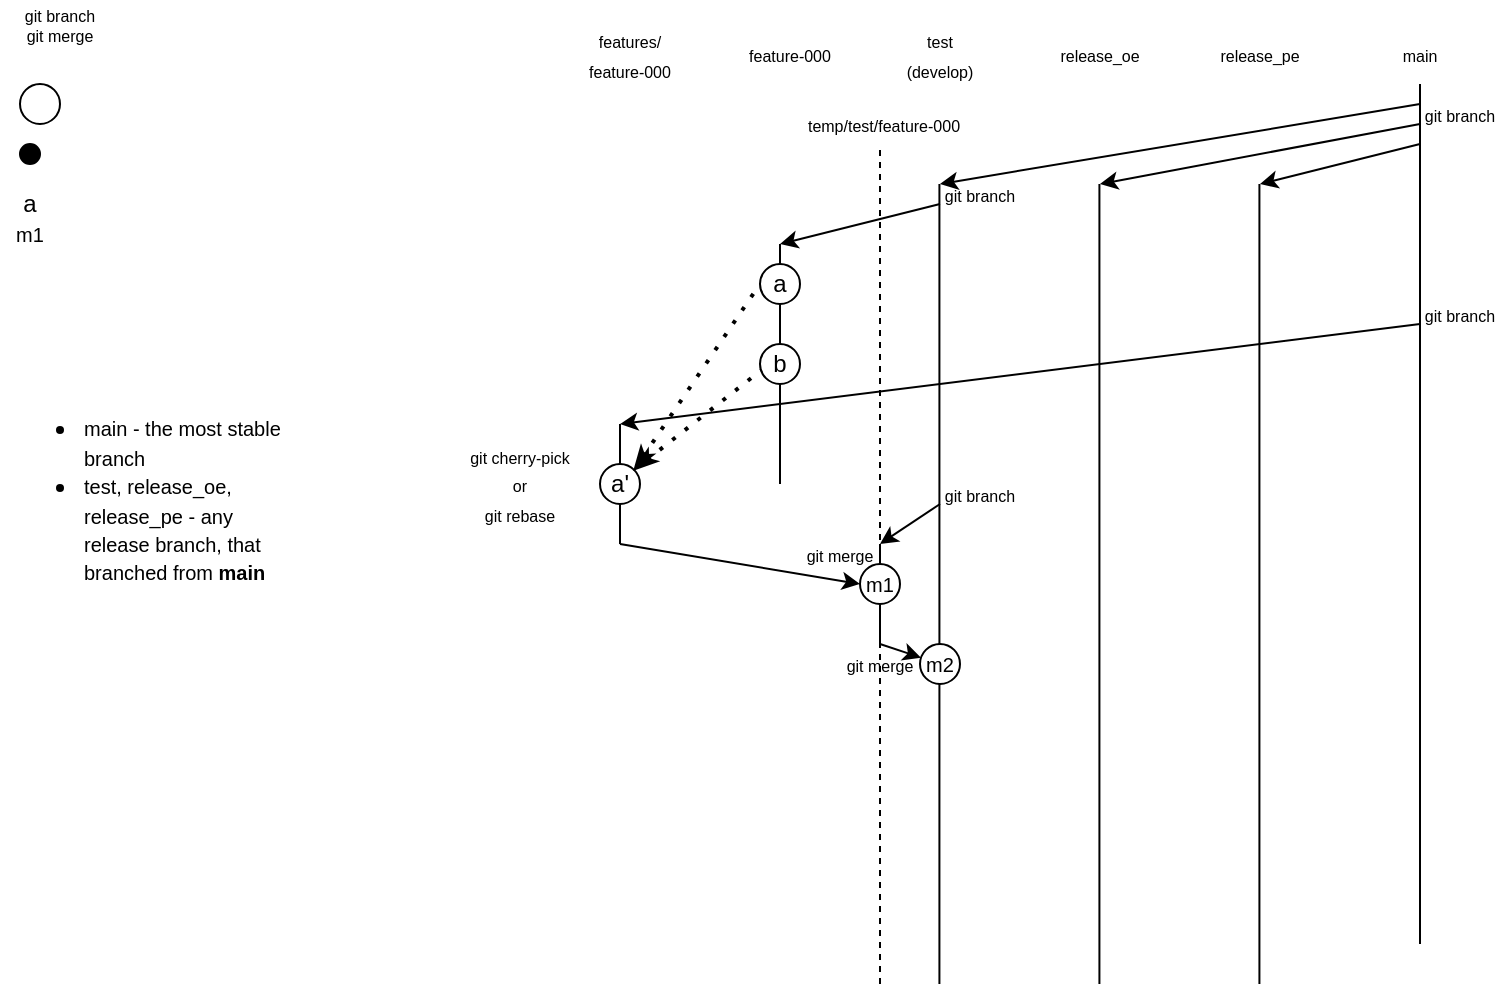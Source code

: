 <mxfile version="24.7.16">
  <diagram name="Страница — 1" id="w-v3uZHT-PmhJ25dNYRP">
    <mxGraphModel dx="1158" dy="644" grid="1" gridSize="10" guides="1" tooltips="1" connect="1" arrows="1" fold="1" page="1" pageScale="1" pageWidth="827" pageHeight="1169" math="0" shadow="0">
      <root>
        <mxCell id="0" />
        <mxCell id="1" parent="0" />
        <mxCell id="bX7_wVVaBSQ1lEUmstR0-61" value="" style="endArrow=none;dashed=1;html=1;rounded=0;" edge="1" parent="1">
          <mxGeometry width="50" height="50" relative="1" as="geometry">
            <mxPoint x="450" y="500" as="sourcePoint" />
            <mxPoint x="450" y="80" as="targetPoint" />
          </mxGeometry>
        </mxCell>
        <mxCell id="bX7_wVVaBSQ1lEUmstR0-1" value="" style="endArrow=none;html=1;rounded=0;" edge="1" parent="1">
          <mxGeometry width="50" height="50" relative="1" as="geometry">
            <mxPoint x="479.71" y="500" as="sourcePoint" />
            <mxPoint x="479.71" y="100" as="targetPoint" />
          </mxGeometry>
        </mxCell>
        <mxCell id="bX7_wVVaBSQ1lEUmstR0-2" value="" style="endArrow=none;html=1;rounded=0;" edge="1" parent="1">
          <mxGeometry width="50" height="50" relative="1" as="geometry">
            <mxPoint x="559.71" y="500" as="sourcePoint" />
            <mxPoint x="559.71" y="100" as="targetPoint" />
          </mxGeometry>
        </mxCell>
        <mxCell id="bX7_wVVaBSQ1lEUmstR0-3" value="" style="endArrow=none;html=1;rounded=0;" edge="1" parent="1">
          <mxGeometry width="50" height="50" relative="1" as="geometry">
            <mxPoint x="720" y="480" as="sourcePoint" />
            <mxPoint x="720" y="50" as="targetPoint" />
          </mxGeometry>
        </mxCell>
        <mxCell id="bX7_wVVaBSQ1lEUmstR0-4" value="&lt;font style=&quot;font-size: 8px;&quot;&gt;release_pe&lt;/font&gt;" style="text;html=1;align=center;verticalAlign=middle;whiteSpace=wrap;rounded=0;" vertex="1" parent="1">
          <mxGeometry x="610" y="20" width="60" height="30" as="geometry" />
        </mxCell>
        <mxCell id="bX7_wVVaBSQ1lEUmstR0-5" value="&lt;font style=&quot;font-size: 8px;&quot;&gt;release_oe&lt;/font&gt;" style="text;html=1;align=center;verticalAlign=middle;whiteSpace=wrap;rounded=0;" vertex="1" parent="1">
          <mxGeometry x="530" y="20" width="60" height="30" as="geometry" />
        </mxCell>
        <mxCell id="bX7_wVVaBSQ1lEUmstR0-6" value="&lt;font style=&quot;font-size: 8px;&quot;&gt;test&lt;/font&gt;&lt;div&gt;&lt;font style=&quot;font-size: 8px;&quot;&gt;(develop)&lt;/font&gt;&lt;/div&gt;" style="text;html=1;align=center;verticalAlign=middle;whiteSpace=wrap;rounded=0;" vertex="1" parent="1">
          <mxGeometry x="450" y="20" width="60" height="30" as="geometry" />
        </mxCell>
        <mxCell id="bX7_wVVaBSQ1lEUmstR0-7" value="" style="endArrow=classic;html=1;rounded=0;" edge="1" parent="1">
          <mxGeometry width="50" height="50" relative="1" as="geometry">
            <mxPoint x="720" y="70" as="sourcePoint" />
            <mxPoint x="560" y="100" as="targetPoint" />
          </mxGeometry>
        </mxCell>
        <mxCell id="bX7_wVVaBSQ1lEUmstR0-8" value="" style="endArrow=classic;html=1;rounded=0;" edge="1" parent="1">
          <mxGeometry width="50" height="50" relative="1" as="geometry">
            <mxPoint x="720" y="60" as="sourcePoint" />
            <mxPoint x="480" y="100" as="targetPoint" />
          </mxGeometry>
        </mxCell>
        <mxCell id="bX7_wVVaBSQ1lEUmstR0-9" value="&lt;div&gt;&lt;font style=&quot;font-size: 8px;&quot;&gt;main&lt;/font&gt;&lt;/div&gt;" style="text;html=1;align=center;verticalAlign=middle;whiteSpace=wrap;rounded=0;" vertex="1" parent="1">
          <mxGeometry x="690" y="20" width="60" height="30" as="geometry" />
        </mxCell>
        <mxCell id="bX7_wVVaBSQ1lEUmstR0-10" value="" style="endArrow=none;html=1;rounded=0;" edge="1" parent="1">
          <mxGeometry width="50" height="50" relative="1" as="geometry">
            <mxPoint x="639.71" y="500" as="sourcePoint" />
            <mxPoint x="639.71" y="100" as="targetPoint" />
          </mxGeometry>
        </mxCell>
        <mxCell id="bX7_wVVaBSQ1lEUmstR0-11" value="" style="endArrow=classic;html=1;rounded=0;" edge="1" parent="1">
          <mxGeometry width="50" height="50" relative="1" as="geometry">
            <mxPoint x="720" y="80" as="sourcePoint" />
            <mxPoint x="640" y="100" as="targetPoint" />
          </mxGeometry>
        </mxCell>
        <mxCell id="bX7_wVVaBSQ1lEUmstR0-12" value="" style="endArrow=none;html=1;rounded=0;" edge="1" parent="1" source="bX7_wVVaBSQ1lEUmstR0-15">
          <mxGeometry width="50" height="50" relative="1" as="geometry">
            <mxPoint x="400" y="510" as="sourcePoint" />
            <mxPoint x="400" y="130" as="targetPoint" />
          </mxGeometry>
        </mxCell>
        <mxCell id="bX7_wVVaBSQ1lEUmstR0-13" value="&lt;font style=&quot;font-size: 8px;&quot;&gt;feature-000&lt;/font&gt;" style="text;html=1;align=center;verticalAlign=middle;whiteSpace=wrap;rounded=0;" vertex="1" parent="1">
          <mxGeometry x="370" y="25" width="70" height="20" as="geometry" />
        </mxCell>
        <mxCell id="bX7_wVVaBSQ1lEUmstR0-14" value="" style="endArrow=classic;html=1;rounded=0;" edge="1" parent="1">
          <mxGeometry width="50" height="50" relative="1" as="geometry">
            <mxPoint x="480" y="110" as="sourcePoint" />
            <mxPoint x="400" y="130" as="targetPoint" />
          </mxGeometry>
        </mxCell>
        <mxCell id="bX7_wVVaBSQ1lEUmstR0-16" value="" style="endArrow=none;html=1;rounded=0;" edge="1" parent="1" source="bX7_wVVaBSQ1lEUmstR0-17" target="bX7_wVVaBSQ1lEUmstR0-15">
          <mxGeometry width="50" height="50" relative="1" as="geometry">
            <mxPoint x="400" y="510" as="sourcePoint" />
            <mxPoint x="400" y="130" as="targetPoint" />
          </mxGeometry>
        </mxCell>
        <mxCell id="bX7_wVVaBSQ1lEUmstR0-15" value="" style="ellipse;whiteSpace=wrap;html=1;" vertex="1" parent="1">
          <mxGeometry x="390" y="140" width="20" height="20" as="geometry" />
        </mxCell>
        <mxCell id="bX7_wVVaBSQ1lEUmstR0-18" value="" style="endArrow=none;html=1;rounded=0;" edge="1" parent="1" target="bX7_wVVaBSQ1lEUmstR0-17">
          <mxGeometry width="50" height="50" relative="1" as="geometry">
            <mxPoint x="400" y="250" as="sourcePoint" />
            <mxPoint x="400" y="150" as="targetPoint" />
          </mxGeometry>
        </mxCell>
        <mxCell id="bX7_wVVaBSQ1lEUmstR0-17" value="" style="ellipse;whiteSpace=wrap;html=1;" vertex="1" parent="1">
          <mxGeometry x="390" y="180" width="20" height="20" as="geometry" />
        </mxCell>
        <mxCell id="bX7_wVVaBSQ1lEUmstR0-19" value="" style="endArrow=none;html=1;rounded=0;exitX=0.5;exitY=0;exitDx=0;exitDy=0;" edge="1" parent="1">
          <mxGeometry width="50" height="50" relative="1" as="geometry">
            <mxPoint x="320" y="280" as="sourcePoint" />
            <mxPoint x="320" y="220" as="targetPoint" />
          </mxGeometry>
        </mxCell>
        <mxCell id="bX7_wVVaBSQ1lEUmstR0-20" value="&lt;font style=&quot;font-size: 8px;&quot;&gt;features/&lt;/font&gt;&lt;div&gt;&lt;font style=&quot;font-size: 8px;&quot;&gt;feature-000&lt;/font&gt;&lt;/div&gt;" style="text;html=1;align=center;verticalAlign=middle;whiteSpace=wrap;rounded=0;" vertex="1" parent="1">
          <mxGeometry x="300" y="20" width="50" height="30" as="geometry" />
        </mxCell>
        <mxCell id="bX7_wVVaBSQ1lEUmstR0-21" value="" style="endArrow=classic;html=1;rounded=0;" edge="1" parent="1">
          <mxGeometry width="50" height="50" relative="1" as="geometry">
            <mxPoint x="720" y="170" as="sourcePoint" />
            <mxPoint x="320" y="220" as="targetPoint" />
          </mxGeometry>
        </mxCell>
        <mxCell id="bX7_wVVaBSQ1lEUmstR0-24" value="" style="endArrow=none;dashed=1;html=1;dashPattern=1 3;strokeWidth=2;rounded=0;startArrow=classicThin;startFill=1;entryX=0;entryY=0.5;entryDx=0;entryDy=0;exitX=1;exitY=0;exitDx=0;exitDy=0;" edge="1" parent="1" source="bX7_wVVaBSQ1lEUmstR0-35" target="bX7_wVVaBSQ1lEUmstR0-15">
          <mxGeometry width="50" height="50" relative="1" as="geometry">
            <mxPoint x="327.071" y="232.929" as="sourcePoint" />
            <mxPoint x="395" y="140" as="targetPoint" />
          </mxGeometry>
        </mxCell>
        <mxCell id="bX7_wVVaBSQ1lEUmstR0-33" value="" style="ellipse;whiteSpace=wrap;html=1;" vertex="1" parent="1">
          <mxGeometry x="20" y="50" width="20" height="20" as="geometry" />
        </mxCell>
        <mxCell id="bX7_wVVaBSQ1lEUmstR0-35" value="" style="ellipse;whiteSpace=wrap;html=1;" vertex="1" parent="1">
          <mxGeometry x="310" y="240" width="20" height="20" as="geometry" />
        </mxCell>
        <mxCell id="bX7_wVVaBSQ1lEUmstR0-36" value="" style="endArrow=none;dashed=1;html=1;dashPattern=1 3;strokeWidth=2;rounded=0;startArrow=classicThin;startFill=1;entryX=0.017;entryY=0.667;entryDx=0;entryDy=0;exitX=1;exitY=0;exitDx=0;exitDy=0;entryPerimeter=0;" edge="1" parent="1" source="bX7_wVVaBSQ1lEUmstR0-35" target="bX7_wVVaBSQ1lEUmstR0-17">
          <mxGeometry width="50" height="50" relative="1" as="geometry">
            <mxPoint x="327" y="270" as="sourcePoint" />
            <mxPoint x="390" y="187" as="targetPoint" />
          </mxGeometry>
        </mxCell>
        <mxCell id="bX7_wVVaBSQ1lEUmstR0-37" value="&lt;font style=&quot;font-size: 8px;&quot;&gt;git branch&lt;/font&gt;" style="text;html=1;align=center;verticalAlign=middle;whiteSpace=wrap;rounded=0;" vertex="1" parent="1">
          <mxGeometry x="20" y="10" width="40" height="10" as="geometry" />
        </mxCell>
        <mxCell id="bX7_wVVaBSQ1lEUmstR0-40" value="&lt;font style=&quot;font-size: 8px;&quot;&gt;git branch&lt;/font&gt;" style="text;html=1;align=center;verticalAlign=middle;whiteSpace=wrap;rounded=0;rotation=0;" vertex="1" parent="1">
          <mxGeometry x="720" y="60" width="40" height="10" as="geometry" />
        </mxCell>
        <mxCell id="bX7_wVVaBSQ1lEUmstR0-41" value="&lt;font style=&quot;font-size: 8px;&quot;&gt;git branch&lt;/font&gt;" style="text;html=1;align=center;verticalAlign=middle;whiteSpace=wrap;rounded=0;rotation=0;" vertex="1" parent="1">
          <mxGeometry x="480" y="100" width="40" height="10" as="geometry" />
        </mxCell>
        <mxCell id="bX7_wVVaBSQ1lEUmstR0-42" value="&lt;font style=&quot;font-size: 8px;&quot;&gt;git branch&lt;/font&gt;" style="text;html=1;align=center;verticalAlign=middle;whiteSpace=wrap;rounded=0;rotation=0;" vertex="1" parent="1">
          <mxGeometry x="720" y="160" width="40" height="10" as="geometry" />
        </mxCell>
        <mxCell id="bX7_wVVaBSQ1lEUmstR0-43" value="&lt;font style=&quot;font-size: 8px;&quot;&gt;git cherry-pick&lt;/font&gt;&lt;div&gt;&lt;span style=&quot;font-size: 8px;&quot;&gt;or&lt;br&gt;&lt;/span&gt;&lt;div&gt;&lt;font style=&quot;font-size: 8px;&quot;&gt;git rebase&lt;/font&gt;&lt;/div&gt;&lt;/div&gt;" style="text;html=1;align=center;verticalAlign=middle;whiteSpace=wrap;rounded=0;rotation=0;" vertex="1" parent="1">
          <mxGeometry x="225" y="225" width="90" height="50" as="geometry" />
        </mxCell>
        <mxCell id="bX7_wVVaBSQ1lEUmstR0-44" value="" style="ellipse;whiteSpace=wrap;html=1;fillColor=#000000;" vertex="1" parent="1">
          <mxGeometry x="20" y="80" width="10" height="10" as="geometry" />
        </mxCell>
        <mxCell id="bX7_wVVaBSQ1lEUmstR0-47" value="" style="endArrow=none;html=1;rounded=0;" edge="1" parent="1">
          <mxGeometry width="50" height="50" relative="1" as="geometry">
            <mxPoint x="320" y="290" as="sourcePoint" />
            <mxPoint x="320" y="290" as="targetPoint" />
          </mxGeometry>
        </mxCell>
        <mxCell id="bX7_wVVaBSQ1lEUmstR0-48" value="" style="endArrow=classic;html=1;rounded=0;entryX=0;entryY=0.5;entryDx=0;entryDy=0;" edge="1" parent="1" target="bX7_wVVaBSQ1lEUmstR0-53">
          <mxGeometry width="50" height="50" relative="1" as="geometry">
            <mxPoint x="320" y="280" as="sourcePoint" />
            <mxPoint x="430" y="300" as="targetPoint" />
          </mxGeometry>
        </mxCell>
        <mxCell id="bX7_wVVaBSQ1lEUmstR0-50" value="" style="endArrow=none;html=1;rounded=0;" edge="1" parent="1" source="bX7_wVVaBSQ1lEUmstR0-53">
          <mxGeometry width="50" height="50" relative="1" as="geometry">
            <mxPoint x="450" y="340" as="sourcePoint" />
            <mxPoint x="450" y="280" as="targetPoint" />
          </mxGeometry>
        </mxCell>
        <mxCell id="bX7_wVVaBSQ1lEUmstR0-51" value="" style="endArrow=classic;html=1;rounded=0;" edge="1" parent="1">
          <mxGeometry width="50" height="50" relative="1" as="geometry">
            <mxPoint x="480" y="260" as="sourcePoint" />
            <mxPoint x="450" y="280" as="targetPoint" />
          </mxGeometry>
        </mxCell>
        <mxCell id="bX7_wVVaBSQ1lEUmstR0-52" value="&lt;font style=&quot;font-size: 8px;&quot;&gt;git branch&lt;/font&gt;" style="text;html=1;align=center;verticalAlign=middle;whiteSpace=wrap;rounded=0;rotation=0;" vertex="1" parent="1">
          <mxGeometry x="480" y="250" width="40" height="10" as="geometry" />
        </mxCell>
        <mxCell id="bX7_wVVaBSQ1lEUmstR0-54" value="" style="endArrow=none;html=1;rounded=0;" edge="1" parent="1" target="bX7_wVVaBSQ1lEUmstR0-53">
          <mxGeometry width="50" height="50" relative="1" as="geometry">
            <mxPoint x="450" y="330" as="sourcePoint" />
            <mxPoint x="450" y="280" as="targetPoint" />
          </mxGeometry>
        </mxCell>
        <mxCell id="bX7_wVVaBSQ1lEUmstR0-53" value="" style="ellipse;whiteSpace=wrap;html=1;" vertex="1" parent="1">
          <mxGeometry x="440" y="290" width="20" height="20" as="geometry" />
        </mxCell>
        <mxCell id="bX7_wVVaBSQ1lEUmstR0-55" value="&lt;font style=&quot;font-size: 8px;&quot;&gt;git merge&lt;/font&gt;" style="text;html=1;align=center;verticalAlign=middle;whiteSpace=wrap;rounded=0;rotation=0;" vertex="1" parent="1">
          <mxGeometry x="20" y="20" width="40" height="10" as="geometry" />
        </mxCell>
        <mxCell id="bX7_wVVaBSQ1lEUmstR0-56" value="&lt;font style=&quot;font-size: 8px;&quot;&gt;git merge&lt;/font&gt;" style="text;html=1;align=center;verticalAlign=middle;whiteSpace=wrap;rounded=0;rotation=0;" vertex="1" parent="1">
          <mxGeometry x="410" y="280" width="40" height="10" as="geometry" />
        </mxCell>
        <mxCell id="bX7_wVVaBSQ1lEUmstR0-57" value="" style="endArrow=classic;html=1;rounded=0;" edge="1" parent="1" source="bX7_wVVaBSQ1lEUmstR0-58">
          <mxGeometry width="50" height="50" relative="1" as="geometry">
            <mxPoint x="450" y="330" as="sourcePoint" />
            <mxPoint x="480" y="340" as="targetPoint" />
          </mxGeometry>
        </mxCell>
        <mxCell id="bX7_wVVaBSQ1lEUmstR0-59" value="" style="endArrow=classic;html=1;rounded=0;" edge="1" parent="1" target="bX7_wVVaBSQ1lEUmstR0-58">
          <mxGeometry width="50" height="50" relative="1" as="geometry">
            <mxPoint x="450" y="330" as="sourcePoint" />
            <mxPoint x="480" y="340" as="targetPoint" />
          </mxGeometry>
        </mxCell>
        <mxCell id="bX7_wVVaBSQ1lEUmstR0-58" value="" style="ellipse;whiteSpace=wrap;html=1;" vertex="1" parent="1">
          <mxGeometry x="470" y="330" width="20" height="20" as="geometry" />
        </mxCell>
        <mxCell id="bX7_wVVaBSQ1lEUmstR0-60" value="&lt;font style=&quot;font-size: 8px;&quot;&gt;git merge&lt;/font&gt;" style="text;html=1;align=center;verticalAlign=middle;whiteSpace=wrap;rounded=0;rotation=0;" vertex="1" parent="1">
          <mxGeometry x="430" y="335" width="40" height="10" as="geometry" />
        </mxCell>
        <mxCell id="bX7_wVVaBSQ1lEUmstR0-62" value="&lt;font style=&quot;font-size: 8px;&quot;&gt;temp/test/feature-000&lt;/font&gt;" style="text;html=1;align=center;verticalAlign=middle;whiteSpace=wrap;rounded=0;" vertex="1" parent="1">
          <mxGeometry x="410" y="60" width="84" height="20" as="geometry" />
        </mxCell>
        <mxCell id="bX7_wVVaBSQ1lEUmstR0-63" value="a" style="text;html=1;align=center;verticalAlign=middle;whiteSpace=wrap;rounded=0;" vertex="1" parent="1">
          <mxGeometry x="395" y="145" width="10" height="10" as="geometry" />
        </mxCell>
        <mxCell id="bX7_wVVaBSQ1lEUmstR0-64" value="a" style="text;html=1;align=center;verticalAlign=middle;whiteSpace=wrap;rounded=0;" vertex="1" parent="1">
          <mxGeometry x="20" y="105" width="10" height="10" as="geometry" />
        </mxCell>
        <mxCell id="bX7_wVVaBSQ1lEUmstR0-65" value="b" style="text;html=1;align=center;verticalAlign=middle;whiteSpace=wrap;rounded=0;" vertex="1" parent="1">
          <mxGeometry x="395" y="185" width="10" height="10" as="geometry" />
        </mxCell>
        <mxCell id="bX7_wVVaBSQ1lEUmstR0-66" value="a&#39;" style="text;html=1;align=center;verticalAlign=middle;whiteSpace=wrap;rounded=0;" vertex="1" parent="1">
          <mxGeometry x="315" y="245" width="10" height="10" as="geometry" />
        </mxCell>
        <mxCell id="bX7_wVVaBSQ1lEUmstR0-68" value="&lt;font style=&quot;font-size: 10px;&quot;&gt;m1&lt;/font&gt;" style="text;html=1;align=center;verticalAlign=middle;whiteSpace=wrap;rounded=0;" vertex="1" parent="1">
          <mxGeometry x="445" y="295" width="10" height="10" as="geometry" />
        </mxCell>
        <mxCell id="bX7_wVVaBSQ1lEUmstR0-69" value="&lt;font style=&quot;font-size: 10px;&quot;&gt;m1&lt;/font&gt;" style="text;html=1;align=center;verticalAlign=middle;whiteSpace=wrap;rounded=0;" vertex="1" parent="1">
          <mxGeometry x="20" y="120" width="10" height="10" as="geometry" />
        </mxCell>
        <mxCell id="bX7_wVVaBSQ1lEUmstR0-70" value="&lt;font style=&quot;font-size: 10px;&quot;&gt;m2&lt;/font&gt;" style="text;html=1;align=center;verticalAlign=middle;whiteSpace=wrap;rounded=0;" vertex="1" parent="1">
          <mxGeometry x="475" y="335" width="10" height="10" as="geometry" />
        </mxCell>
        <mxCell id="bX7_wVVaBSQ1lEUmstR0-72" value="&lt;ul&gt;&lt;li&gt;&lt;font style=&quot;font-size: 10px;&quot;&gt;main - the most stable branch&lt;/font&gt;&lt;/li&gt;&lt;li&gt;&lt;font style=&quot;font-size: 10px;&quot;&gt;test, release_oe, release_pe - any release branch, that branched from &lt;b&gt;main&lt;/b&gt;&lt;/font&gt;&lt;/li&gt;&lt;/ul&gt;" style="text;html=1;align=left;verticalAlign=middle;whiteSpace=wrap;rounded=0;" vertex="1" parent="1">
          <mxGeometry x="10" y="160" width="150" height="195" as="geometry" />
        </mxCell>
      </root>
    </mxGraphModel>
  </diagram>
</mxfile>
